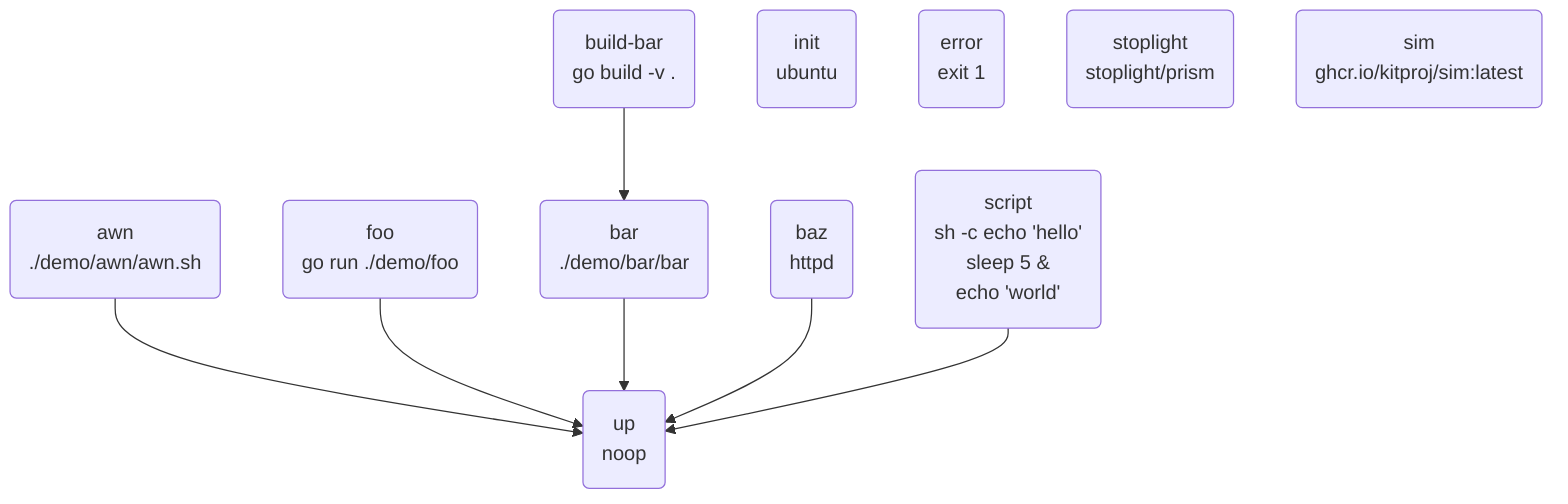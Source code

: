 flowchart TD
	awn("awn\n./demo/awn/awn.sh")
	foo("foo\ngo run ./demo/foo")
	build-bar("build-bar\ngo build -v .")
	bar("bar\n./demo/bar/bar")
	build-bar --> bar
	baz("baz\nhttpd")
	init("init\nubuntu")
	error("error\nexit 1")
	script("script\nsh -c echo 'hello'\nsleep 5 & \necho 'world'\n")
	stoplight("stoplight\nstoplight/prism")
	sim("sim\nghcr.io/kitproj/sim:latest")
	up("up\nnoop")
	awn --> up
	foo --> up
	bar --> up
	baz --> up
	script --> up